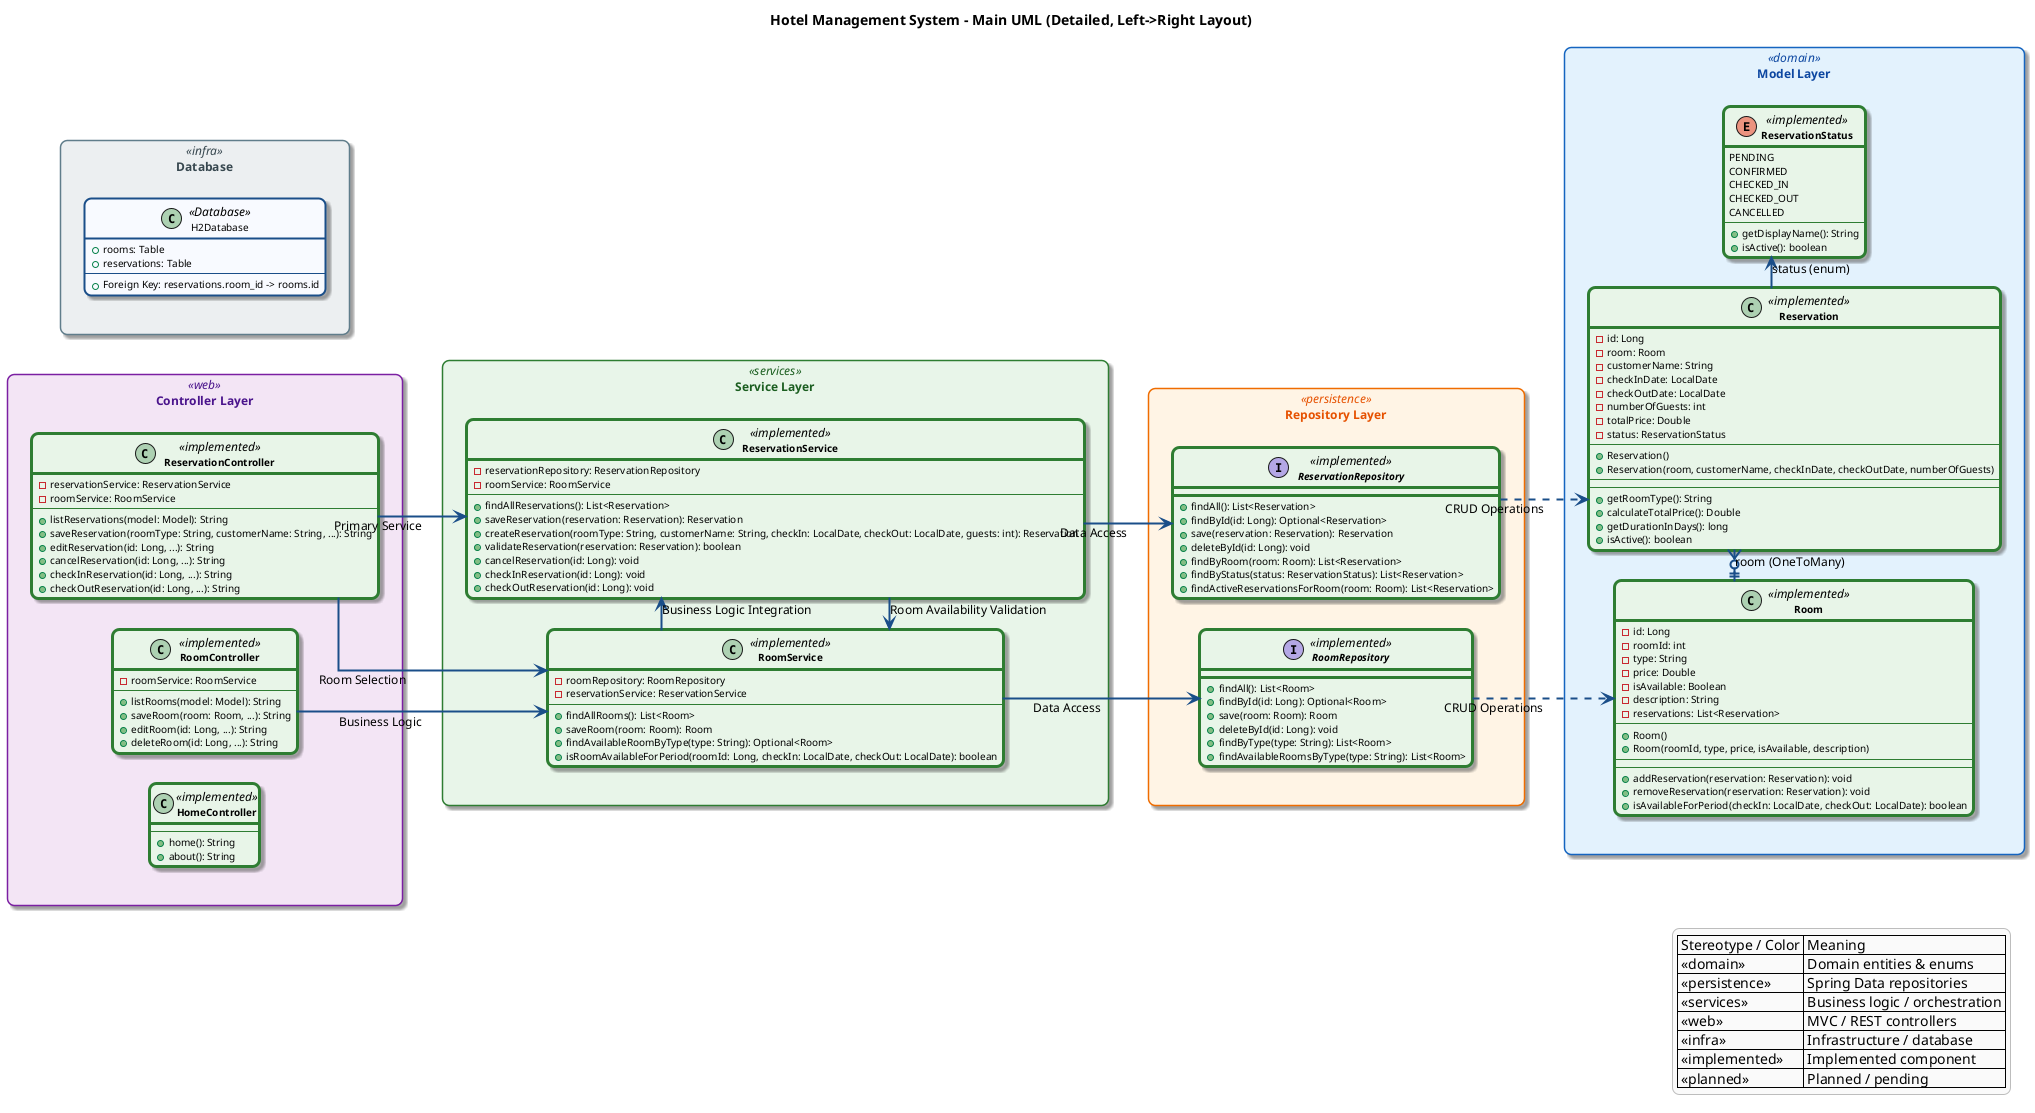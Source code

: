 @startuml Hotel Management System - Detailed Architecture
title Hotel Management System - Main UML (Detailed, Left->Right Layout)

' Unified left-to-right layout (mirrors simplified UML)
left to right direction
skinparam ranksep 40
skinparam nodesep 30

' Global styling aligned with simplified diagram
skinparam backgroundColor #FFFFFF
skinparam shadowing true
skinparam roundCorner 14
skinparam linetype ortho
skinparam packageStyle rectangle
skinparam defaultFontSize 12
skinparam ArrowColor #455A64
skinparam ArrowThickness 2

skinparam class {
  BackgroundColor #F8FAFF
  BorderColor #1A4E89
  ArrowColor #1A4E89
  FontSize 12
  AttributeFontSize 10
  BorderThickness 2
}

skinparam interface {
  BackgroundColor #F0FFF8
  BorderColor #00897B
  BorderThickness 2
}

skinparam enum {
  BackgroundColor #FFF8E1
  BorderColor #FFB300
  BorderThickness 2
}

skinparam legend {
  BackgroundColor #FAFAFA
  BorderColor #BDBDBD
}

' Package & role stereotypes
skinparam package<<domain>> {
  BackgroundColor #E3F2FD
  BorderColor #1565C0
  FontColor #0D47A1
}

skinparam package<<persistence>> {
  BackgroundColor #FFF4E5
  BorderColor #EF6C00
  FontColor #E65100
}

skinparam package<<services>> {
  BackgroundColor #E8F5E9
  BorderColor #2E7D32
  FontColor #1B5E20
}

skinparam package<<web>> {
  BackgroundColor #F3E5F5
  BorderColor #7B1FA2
  FontColor #4A148C
}

skinparam package<<infra>> {
  BackgroundColor #ECEFF1
  BorderColor #607D8B
  FontColor #37474F
}

skinparam class<<implemented>> {
  BackgroundColor #E8F5E8
  BorderColor #2E7D32
  BorderThickness 3
  FontStyle bold
}

skinparam class<<planned>> {
  BackgroundColor #FFEBEE
  BorderColor #C62828
  BorderThickness 2
  FontStyle italic
}

skinparam interface<<implemented>> {
  BackgroundColor #E3F2FD
  BorderColor #1565C0
  BorderThickness 3
}

skinparam enum<<implemented>> {
  BackgroundColor #FFF8E1
  BorderColor #F9A825
  BorderThickness 2
}

' Package definitions
package "Model Layer" <<domain>> {
    class Room <<implemented>> {
        - id: Long
        - roomId: int
        - type: String
        - price: Double
        - isAvailable: Boolean
        - description: String
        - reservations: List<Reservation>
        --
        + Room()
        + Room(roomId, type, price, isAvailable, description)
        --
        ' Standard getters/setters
        --
        + addReservation(reservation: Reservation): void
        + removeReservation(reservation: Reservation): void
        + isAvailableForPeriod(checkIn: LocalDate, checkOut: LocalDate): boolean
    }
    
    class Reservation <<implemented>> {
        - id: Long
        - room: Room
        - customerName: String
        - checkInDate: LocalDate
        - checkOutDate: LocalDate
        - numberOfGuests: int
        - totalPrice: Double
        - status: ReservationStatus
        --
        + Reservation()
        + Reservation(room, customerName, checkInDate, checkOutDate, numberOfGuests)
        --
        ' Standard getters/setters
        --
        + getRoomType(): String
        + calculateTotalPrice(): Double
        + getDurationInDays(): long
        + isActive(): boolean
    }
    
    enum ReservationStatus <<implemented>> {
        PENDING
        CONFIRMED
        CHECKED_IN
        CHECKED_OUT
        CANCELLED
        --
        + getDisplayName(): String
        + isActive(): boolean
    }
    
    ' Horizontal positioning (model classes side-by-side)
    Room -[hidden]right- Reservation
    Reservation -[hidden]right- ReservationStatus
}

package "Repository Layer" <<persistence>> {
    interface RoomRepository <<implemented>> {
        + findAll(): List<Room>
        + findById(id: Long): Optional<Room>
        + save(room: Room): Room
        + deleteById(id: Long): void
        + findByType(type: String): List<Room>
        + findAvailableRoomsByType(type: String): List<Room>
    }
    
    interface ReservationRepository <<implemented>> {
        + findAll(): List<Reservation>
        + findById(id: Long): Optional<Reservation>
        + save(reservation: Reservation): Reservation
        + deleteById(id: Long): void
        + findByRoom(room: Room): List<Reservation>
        + findByStatus(status: ReservationStatus): List<Reservation>
        + findActiveReservationsForRoom(room: Room): List<Reservation>
    }
    
    ' Horizontal positioning
    RoomRepository -[hidden]right- ReservationRepository
}

package "Service Layer" <<services>> {
    class RoomService <<implemented>> {
        - roomRepository: RoomRepository
        - reservationService: ReservationService
        --
        + findAllRooms(): List<Room>
        + saveRoom(room: Room): Room
        + findAvailableRoomByType(type: String): Optional<Room>
        + isRoomAvailableForPeriod(roomId: Long, checkIn: LocalDate, checkOut: LocalDate): boolean
    }
    
    class ReservationService <<implemented>> {
        - reservationRepository: ReservationRepository
        - roomService: RoomService
        --
        + findAllReservations(): List<Reservation>
        + saveReservation(reservation: Reservation): Reservation
        + createReservation(roomType: String, customerName: String, checkIn: LocalDate, checkOut: LocalDate, guests: int): Reservation
        + validateReservation(reservation: Reservation): boolean
        + cancelReservation(id: Long): void
        + checkInReservation(id: Long): void
        + checkOutReservation(id: Long): void
    }
    
    ' Horizontal positioning for services  
    RoomService -[hidden]right- ReservationService
}

package "Controller Layer" <<web>> {
    class HomeController <<implemented>> {
        --
        + home(): String
        + about(): String
    }
    
    class RoomController <<implemented>> {
        - roomService: RoomService
        --
        + listRooms(model: Model): String
        + saveRoom(room: Room, ...): String
        + editRoom(id: Long, ...): String
        + deleteRoom(id: Long, ...): String
    }
    
    class ReservationController <<implemented>> {
        - reservationService: ReservationService
        - roomService: RoomService
        --
        + listReservations(model: Model): String
        + saveReservation(roomType: String, customerName: String, ...): String
        + editReservation(id: Long, ...): String
        + cancelReservation(id: Long, ...): String
        + checkInReservation(id: Long, ...): String
        + checkOutReservation(id: Long, ...): String
    }
    
    ' Horizontal positioning for controllers
    HomeController -[hidden]right- RoomController
    RoomController -[hidden]right- ReservationController
}

package "Database" <<infra>> {
    class H2Database <<Database>> {
        + rooms: Table
        + reservations: Table
        --
    + Foreign Key: reservations.room_id -> rooms.id
    }
}

' ===============================
' RELATIONSHIPS & FLOW DIAGRAM
' ===============================

' Package horizontal flow (left→right)
"Model Layer" -[hidden]right- "Repository Layer"
"Repository Layer" -[hidden]right- "Service Layer"
"Service Layer" -[hidden]right- "Controller Layer"
"Controller Layer" -[hidden]right- "Database"

' =============================
' ENTITY RELATIONSHIPS (Bidirectional OOP)
' =============================
Room ||--o{ Reservation : "room (OneToMany)"
Reservation --> ReservationStatus : "status (enum)"

' =============================
' DATA ACCESS RELATIONSHIPS  
' =============================
RoomRepository ..> Room : "CRUD Operations"
ReservationRepository ..> Reservation : "CRUD Operations"

' =============================
' SERVICE DEPENDENCIES (Cross-Service Integration)
' =============================
RoomService --> RoomRepository : "Data Access"
RoomService --> ReservationService : "Business Logic Integration"
ReservationService --> ReservationRepository : "Data Access"
ReservationService --> RoomService : "Room Availability Validation"

' =============================
' CONTROLLER DEPENDENCIES
' =============================
RoomController --> RoomService : "Business Logic"
ReservationController --> ReservationService : "Primary Service"
ReservationController --> RoomService : "Room Selection"

legend right
| Stereotype / Color | Meaning |
| <<domain>> | Domain entities & enums |
| <<persistence>> | Spring Data repositories |
| <<services>> | Business logic / orchestration |
| <<web>> | MVC / REST controllers |
| <<infra>> | Infrastructure / database |
| <<implemented>> | Implemented component |
| <<planned>> | Planned / pending |
endlegend

@enduml
